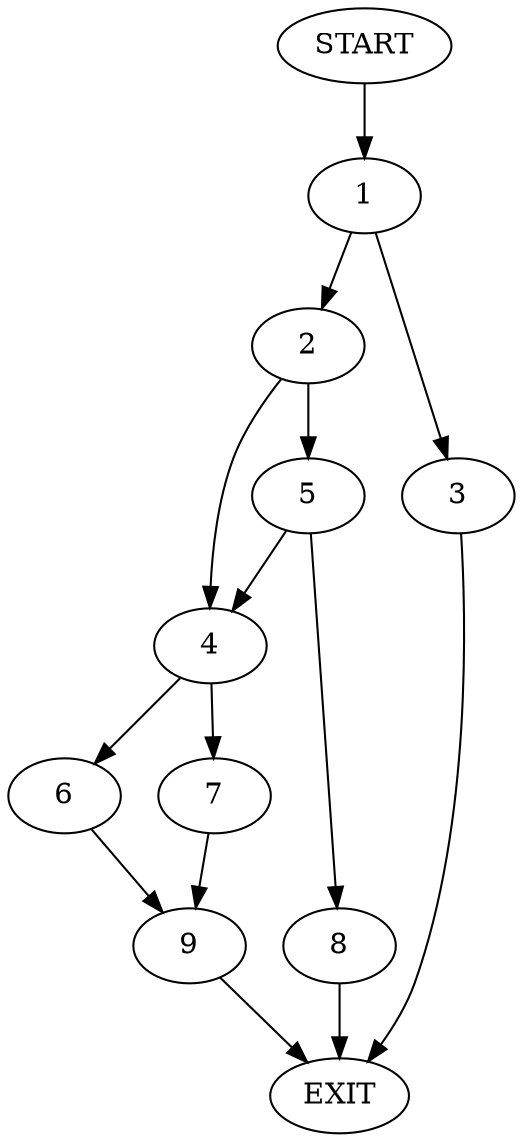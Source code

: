 digraph {
0 [label="START"]
10 [label="EXIT"]
0 -> 1
1 -> 2
1 -> 3
3 -> 10
2 -> 4
2 -> 5
4 -> 6
4 -> 7
5 -> 4
5 -> 8
8 -> 10
7 -> 9
6 -> 9
9 -> 10
}
